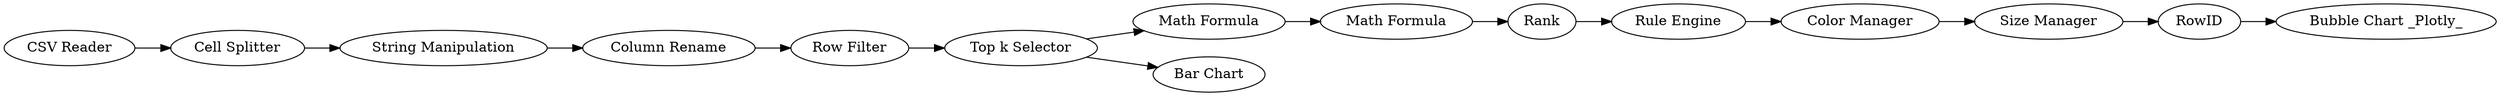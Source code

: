 digraph {
	3 -> 9
	11 -> 10
	12 -> 13
	5 -> 3
	7 -> 8
	9 -> 11
	13 -> 14
	14 -> 45
	8 -> 2
	1 -> 7
	2 -> 5
	10 -> 12
	45 -> 15
	3 -> 6
	5 [label="Row Filter"]
	14 [label="Size Manager"]
	13 [label="Color Manager"]
	1 [label="CSV Reader"]
	7 [label="Cell Splitter"]
	9 [label="Math Formula"]
	45 [label=RowID]
	11 [label="Math Formula"]
	6 [label="Bar Chart"]
	8 [label="String Manipulation"]
	15 [label="Bubble Chart _Plotly_"]
	12 [label="Rule Engine"]
	3 [label="Top k Selector"]
	2 [label="Column Rename"]
	10 [label=Rank]
	rankdir=LR
}
